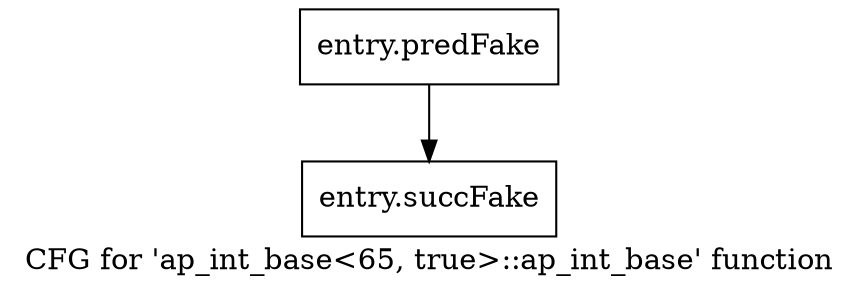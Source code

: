 digraph "CFG for 'ap_int_base\<65, true\>::ap_int_base' function" {
	label="CFG for 'ap_int_base\<65, true\>::ap_int_base' function";

	Node0x3d1ada0 [shape=record,filename="",linenumber="",label="{entry.predFake}"];
	Node0x3d1ada0 -> Node0x3ecf4f0[ callList="" memoryops="" filename="/tools/Xilinx/Vitis_HLS/2022.1/include/ap_int_base.h" execusionnum="0"];
	Node0x3ecf4f0 [shape=record,filename="/tools/Xilinx/Vitis_HLS/2022.1/include/ap_int_base.h",linenumber="154",label="{entry.succFake}"];
}
